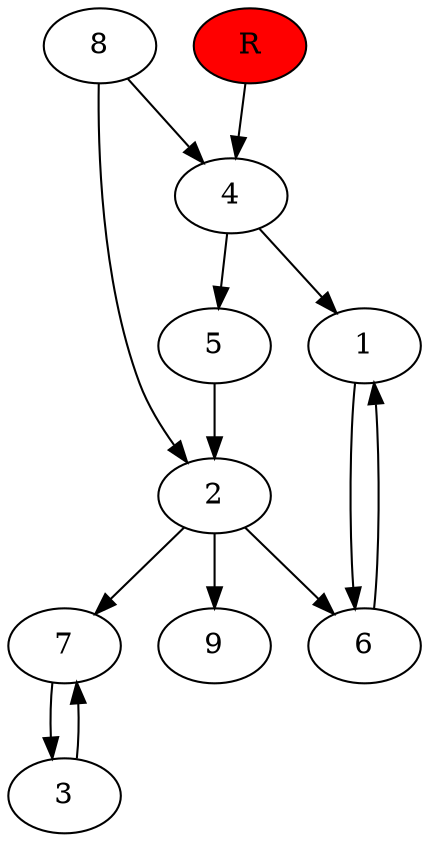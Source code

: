 digraph prb26834 {
	1
	2
	3
	4
	5
	6
	7
	8
	R [fillcolor="#ff0000" style=filled]
	1 -> 6
	2 -> 6
	2 -> 7
	2 -> 9
	3 -> 7
	4 -> 1
	4 -> 5
	5 -> 2
	6 -> 1
	7 -> 3
	8 -> 2
	8 -> 4
	R -> 4
}
